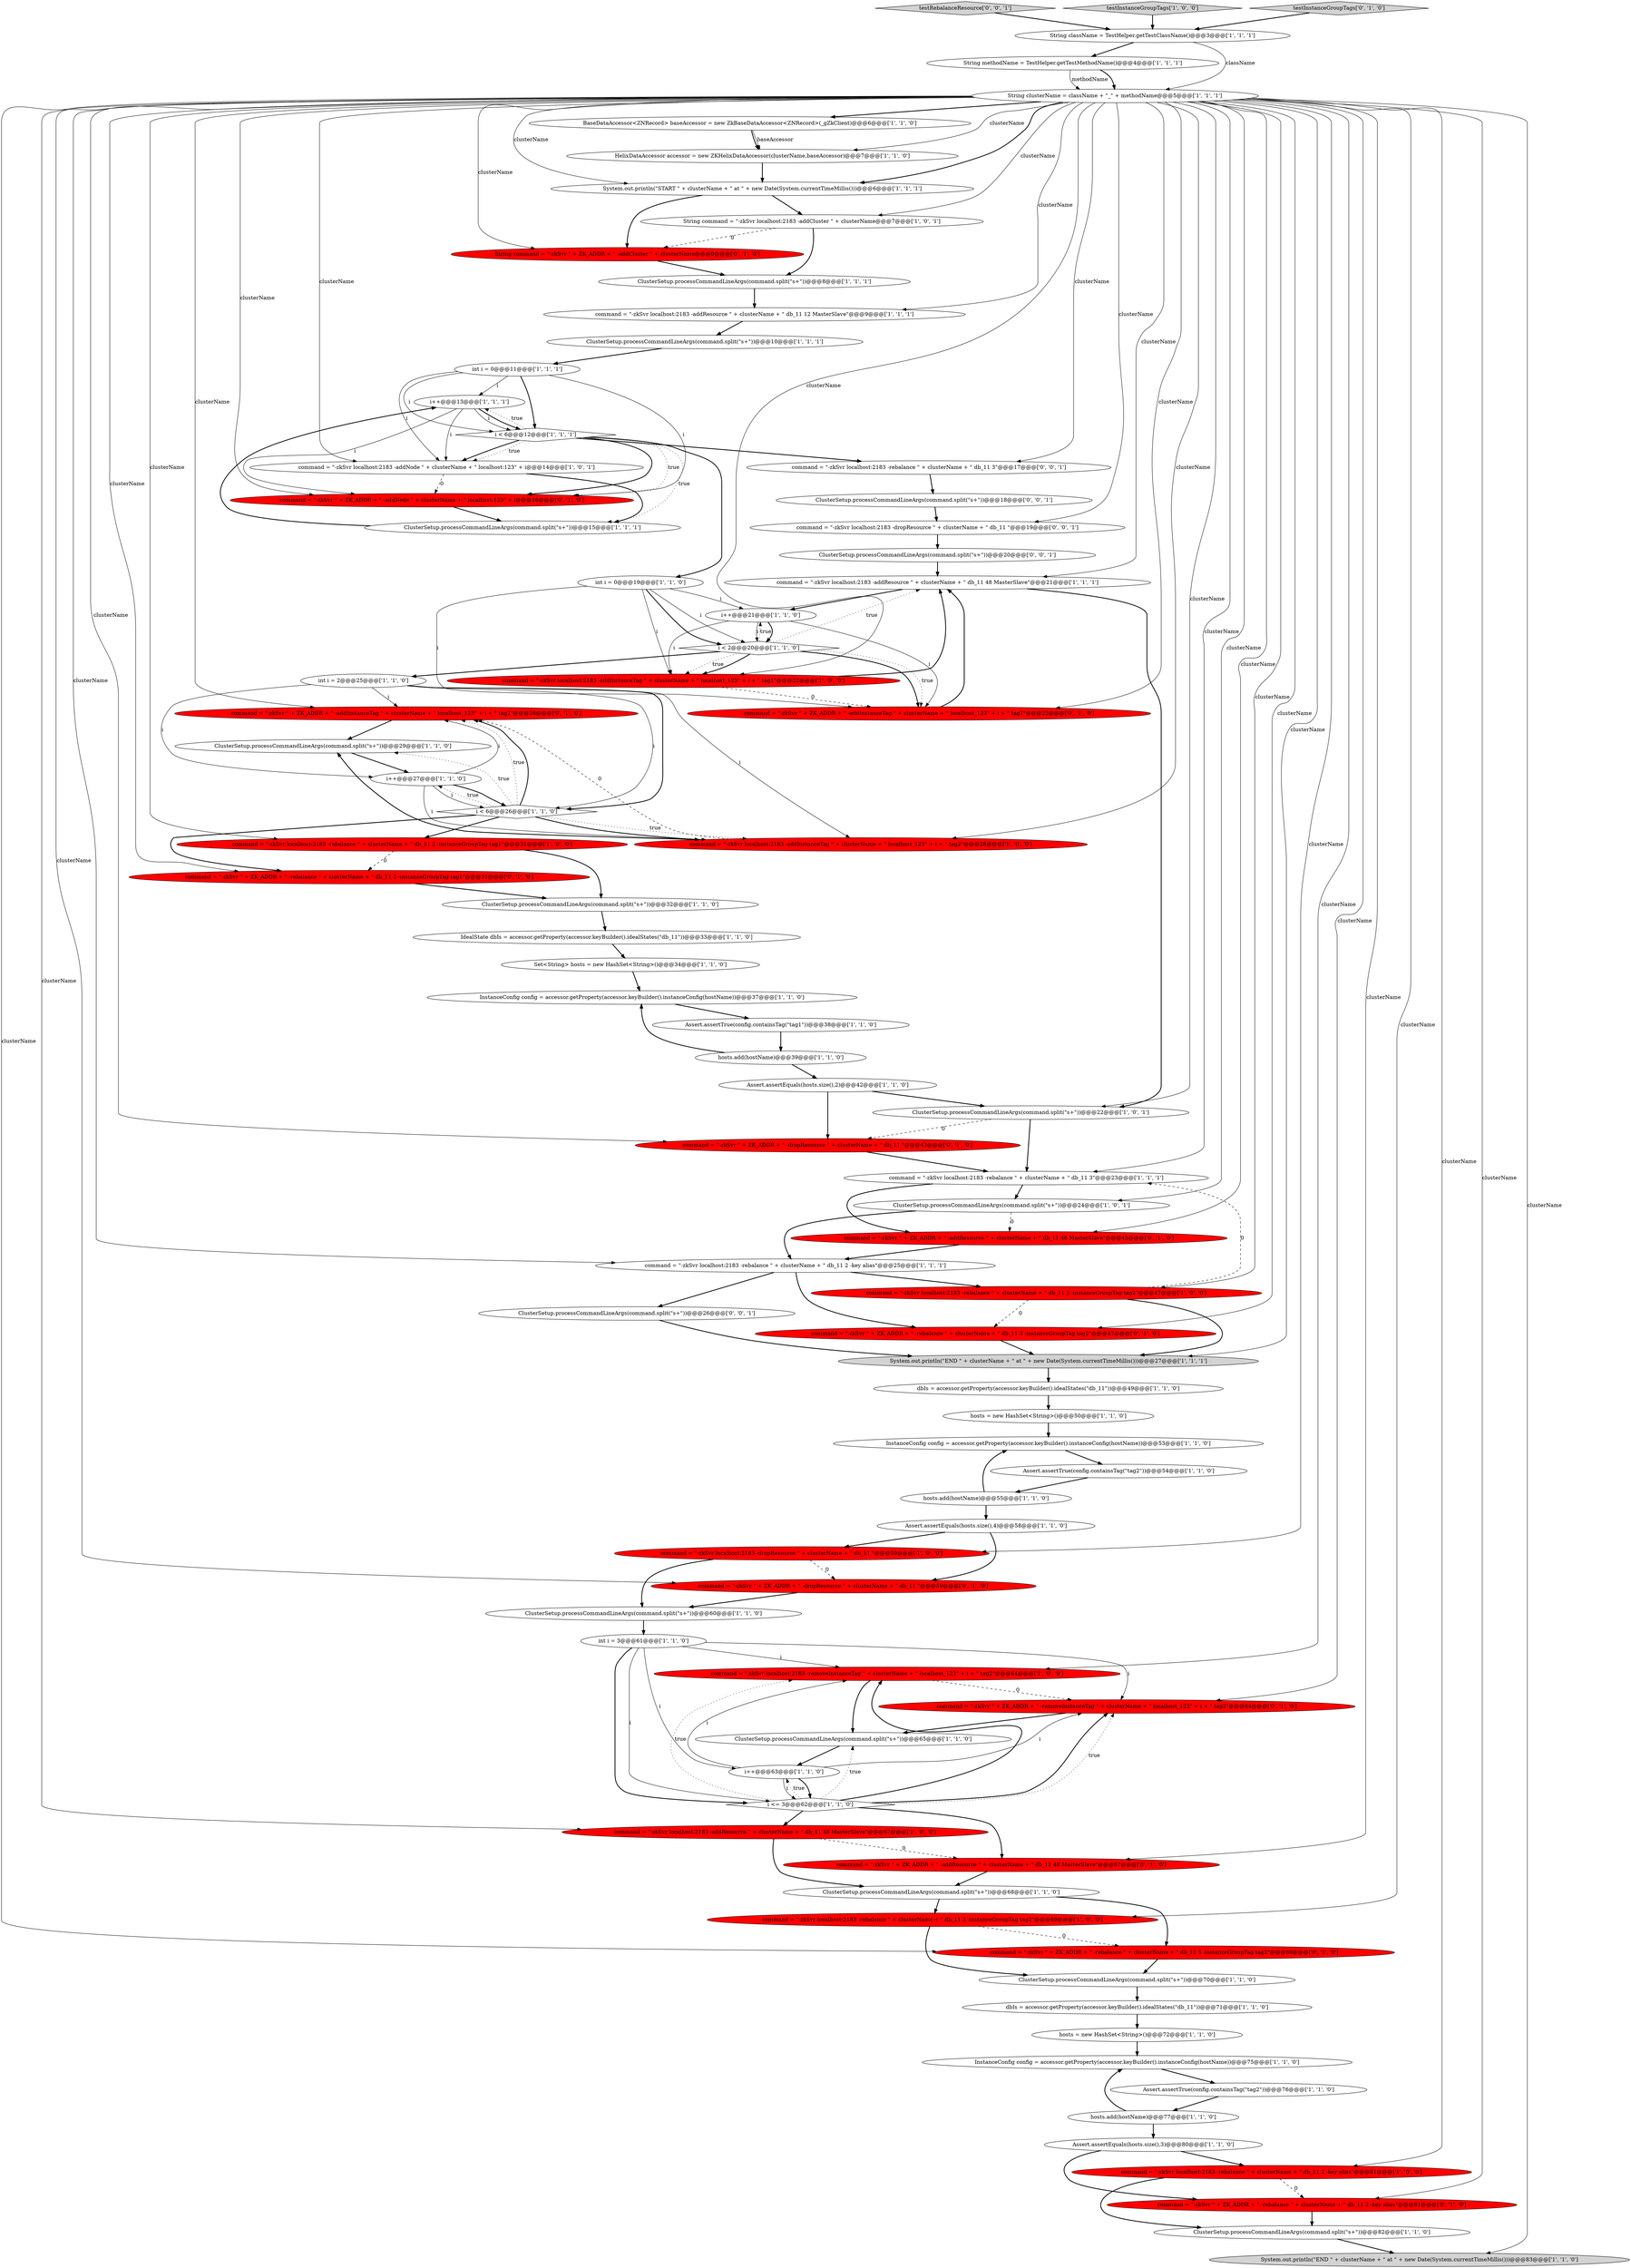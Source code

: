 digraph {
83 [style = filled, label = "testRebalanceResource['0', '0', '1']", fillcolor = lightgray, shape = diamond image = "AAA0AAABBB3BBB"];
37 [style = filled, label = "command = \"-zkSvr localhost:2183 -dropResource \" + clusterName + \" db_11 \"@@@59@@@['1', '0', '0']", fillcolor = red, shape = ellipse image = "AAA1AAABBB1BBB"];
41 [style = filled, label = "ClusterSetup.processCommandLineArgs(command.split(\"\s+\"))@@@10@@@['1', '1', '1']", fillcolor = white, shape = ellipse image = "AAA0AAABBB1BBB"];
59 [style = filled, label = "dbIs = accessor.getProperty(accessor.keyBuilder().idealStates(\"db_11\"))@@@49@@@['1', '1', '0']", fillcolor = white, shape = ellipse image = "AAA0AAABBB1BBB"];
33 [style = filled, label = "dbIs = accessor.getProperty(accessor.keyBuilder().idealStates(\"db_11\"))@@@71@@@['1', '1', '0']", fillcolor = white, shape = ellipse image = "AAA0AAABBB1BBB"];
84 [style = filled, label = "command = \"-zkSvr localhost:2183 -dropResource \" + clusterName + \" db_11 \"@@@19@@@['0', '0', '1']", fillcolor = white, shape = ellipse image = "AAA0AAABBB3BBB"];
27 [style = filled, label = "command = \"-zkSvr localhost:2183 -addResource \" + clusterName + \" db_11 12 MasterSlave\"@@@9@@@['1', '1', '1']", fillcolor = white, shape = ellipse image = "AAA0AAABBB1BBB"];
31 [style = filled, label = "command = \"-zkSvr localhost:2183 -rebalance \" + clusterName + \" db_11 2 -instanceGroupTag tag1\"@@@31@@@['1', '0', '0']", fillcolor = red, shape = ellipse image = "AAA1AAABBB1BBB"];
24 [style = filled, label = "ClusterSetup.processCommandLineArgs(command.split(\"\s+\"))@@@22@@@['1', '0', '1']", fillcolor = white, shape = ellipse image = "AAA0AAABBB1BBB"];
56 [style = filled, label = "int i = 0@@@19@@@['1', '1', '0']", fillcolor = white, shape = ellipse image = "AAA0AAABBB1BBB"];
16 [style = filled, label = "i++@@@13@@@['1', '1', '1']", fillcolor = white, shape = ellipse image = "AAA0AAABBB1BBB"];
7 [style = filled, label = "String command = \"-zkSvr localhost:2183 -addCluster \" + clusterName@@@7@@@['1', '0', '1']", fillcolor = white, shape = ellipse image = "AAA0AAABBB1BBB"];
73 [style = filled, label = "command = \"-zkSvr \" + ZK_ADDR + \" -addResource \" + clusterName + \" db_11 48 MasterSlave\"@@@45@@@['0', '1', '0']", fillcolor = red, shape = ellipse image = "AAA1AAABBB2BBB"];
32 [style = filled, label = "command = \"-zkSvr localhost:2183 -rebalance \" + clusterName + \" db_11 2 -key alias\"@@@25@@@['1', '1', '1']", fillcolor = white, shape = ellipse image = "AAA0AAABBB1BBB"];
21 [style = filled, label = "IdealState dbIs = accessor.getProperty(accessor.keyBuilder().idealStates(\"db_11\"))@@@33@@@['1', '1', '0']", fillcolor = white, shape = ellipse image = "AAA0AAABBB1BBB"];
76 [style = filled, label = "command = \"-zkSvr \" + ZK_ADDR + \" -rebalance \" + clusterName + \" db_11 3 -instanceGroupTag tag2\"@@@47@@@['0', '1', '0']", fillcolor = red, shape = ellipse image = "AAA1AAABBB2BBB"];
75 [style = filled, label = "command = \"-zkSvr \" + ZK_ADDR + \" -addInstanceTag \" + clusterName + \" localhost_123\" + i + \" tag2\"@@@28@@@['0', '1', '0']", fillcolor = red, shape = ellipse image = "AAA1AAABBB2BBB"];
6 [style = filled, label = "BaseDataAccessor<ZNRecord> baseAccessor = new ZkBaseDataAccessor<ZNRecord>(_gZkClient)@@@6@@@['1', '1', '0']", fillcolor = white, shape = ellipse image = "AAA0AAABBB1BBB"];
69 [style = filled, label = "command = \"-zkSvr \" + ZK_ADDR + \" -addInstanceTag \" + clusterName + \" localhost_123\" + i + \" tag1\"@@@22@@@['0', '1', '0']", fillcolor = red, shape = ellipse image = "AAA1AAABBB2BBB"];
67 [style = filled, label = "String command = \"-zkSvr \" + ZK_ADDR + \" -addCluster \" + clusterName@@@9@@@['0', '1', '0']", fillcolor = red, shape = ellipse image = "AAA1AAABBB2BBB"];
68 [style = filled, label = "command = \"-zkSvr \" + ZK_ADDR + \" -addResource \" + clusterName + \" db_11 48 MasterSlave\"@@@67@@@['0', '1', '0']", fillcolor = red, shape = ellipse image = "AAA1AAABBB2BBB"];
50 [style = filled, label = "command = \"-zkSvr localhost:2183 -rebalance \" + clusterName + \" db_11 2 -key alias\"@@@81@@@['1', '0', '0']", fillcolor = red, shape = ellipse image = "AAA1AAABBB1BBB"];
5 [style = filled, label = "i < 6@@@26@@@['1', '1', '0']", fillcolor = white, shape = diamond image = "AAA0AAABBB1BBB"];
42 [style = filled, label = "i++@@@21@@@['1', '1', '0']", fillcolor = white, shape = ellipse image = "AAA0AAABBB1BBB"];
45 [style = filled, label = "InstanceConfig config = accessor.getProperty(accessor.keyBuilder().instanceConfig(hostName))@@@75@@@['1', '1', '0']", fillcolor = white, shape = ellipse image = "AAA0AAABBB1BBB"];
13 [style = filled, label = "String methodName = TestHelper.getTestMethodName()@@@4@@@['1', '1', '1']", fillcolor = white, shape = ellipse image = "AAA0AAABBB1BBB"];
19 [style = filled, label = "command = \"-zkSvr localhost:2183 -rebalance \" + clusterName + \" db_11 3 -instanceGroupTag tag2\"@@@47@@@['1', '0', '0']", fillcolor = red, shape = ellipse image = "AAA1AAABBB1BBB"];
82 [style = filled, label = "command = \"-zkSvr localhost:2183 -rebalance \" + clusterName + \" db_11 3\"@@@17@@@['0', '0', '1']", fillcolor = white, shape = ellipse image = "AAA0AAABBB3BBB"];
79 [style = filled, label = "command = \"-zkSvr \" + ZK_ADDR + \" -dropResource \" + clusterName + \" db_11 \"@@@59@@@['0', '1', '0']", fillcolor = red, shape = ellipse image = "AAA1AAABBB2BBB"];
23 [style = filled, label = "Assert.assertTrue(config.containsTag(\"tag2\"))@@@54@@@['1', '1', '0']", fillcolor = white, shape = ellipse image = "AAA0AAABBB1BBB"];
54 [style = filled, label = "ClusterSetup.processCommandLineArgs(command.split(\"\s+\"))@@@29@@@['1', '1', '0']", fillcolor = white, shape = ellipse image = "AAA0AAABBB1BBB"];
25 [style = filled, label = "Assert.assertEquals(hosts.size(),2)@@@42@@@['1', '1', '0']", fillcolor = white, shape = ellipse image = "AAA0AAABBB1BBB"];
48 [style = filled, label = "int i = 2@@@25@@@['1', '1', '0']", fillcolor = white, shape = ellipse image = "AAA0AAABBB1BBB"];
72 [style = filled, label = "command = \"-zkSvr \" + ZK_ADDR + \" -rebalance \" + clusterName + \" db_11 2 -key alias\"@@@81@@@['0', '1', '0']", fillcolor = red, shape = ellipse image = "AAA1AAABBB2BBB"];
53 [style = filled, label = "String className = TestHelper.getTestClassName()@@@3@@@['1', '1', '1']", fillcolor = white, shape = ellipse image = "AAA0AAABBB1BBB"];
61 [style = filled, label = "InstanceConfig config = accessor.getProperty(accessor.keyBuilder().instanceConfig(hostName))@@@53@@@['1', '1', '0']", fillcolor = white, shape = ellipse image = "AAA0AAABBB1BBB"];
20 [style = filled, label = "hosts.add(hostName)@@@39@@@['1', '1', '0']", fillcolor = white, shape = ellipse image = "AAA0AAABBB1BBB"];
28 [style = filled, label = "InstanceConfig config = accessor.getProperty(accessor.keyBuilder().instanceConfig(hostName))@@@37@@@['1', '1', '0']", fillcolor = white, shape = ellipse image = "AAA0AAABBB1BBB"];
49 [style = filled, label = "hosts = new HashSet<String>()@@@72@@@['1', '1', '0']", fillcolor = white, shape = ellipse image = "AAA0AAABBB1BBB"];
47 [style = filled, label = "Set<String> hosts = new HashSet<String>()@@@34@@@['1', '1', '0']", fillcolor = white, shape = ellipse image = "AAA0AAABBB1BBB"];
40 [style = filled, label = "String clusterName = className + \"_\" + methodName@@@5@@@['1', '1', '1']", fillcolor = white, shape = ellipse image = "AAA0AAABBB1BBB"];
71 [style = filled, label = "command = \"-zkSvr \" + ZK_ADDR + \" -addNode \" + clusterName + \" localhost:123\" + i@@@16@@@['0', '1', '0']", fillcolor = red, shape = ellipse image = "AAA1AAABBB2BBB"];
10 [style = filled, label = "Assert.assertEquals(hosts.size(),3)@@@80@@@['1', '1', '0']", fillcolor = white, shape = ellipse image = "AAA0AAABBB1BBB"];
78 [style = filled, label = "command = \"-zkSvr \" + ZK_ADDR + \" -dropResource \" + clusterName + \" db_11 \"@@@43@@@['0', '1', '0']", fillcolor = red, shape = ellipse image = "AAA1AAABBB2BBB"];
52 [style = filled, label = "System.out.println(\"END \" + clusterName + \" at \" + new Date(System.currentTimeMillis()))@@@27@@@['1', '1', '1']", fillcolor = lightgray, shape = ellipse image = "AAA0AAABBB1BBB"];
8 [style = filled, label = "Assert.assertTrue(config.containsTag(\"tag2\"))@@@76@@@['1', '1', '0']", fillcolor = white, shape = ellipse image = "AAA0AAABBB1BBB"];
35 [style = filled, label = "command = \"-zkSvr localhost:2183 -rebalance \" + clusterName + \" db_11 3 -instanceGroupTag tag2\"@@@69@@@['1', '0', '0']", fillcolor = red, shape = ellipse image = "AAA1AAABBB1BBB"];
36 [style = filled, label = "testInstanceGroupTags['1', '0', '0']", fillcolor = lightgray, shape = diamond image = "AAA0AAABBB1BBB"];
17 [style = filled, label = "command = \"-zkSvr localhost:2183 -removeInstanceTag \" + clusterName + \" localhost_123\" + i + \" tag2\"@@@64@@@['1', '0', '0']", fillcolor = red, shape = ellipse image = "AAA1AAABBB1BBB"];
74 [style = filled, label = "command = \"-zkSvr \" + ZK_ADDR + \" -rebalance \" + clusterName + \" db_11 3 -instanceGroupTag tag2\"@@@69@@@['0', '1', '0']", fillcolor = red, shape = ellipse image = "AAA1AAABBB2BBB"];
63 [style = filled, label = "int i = 3@@@61@@@['1', '1', '0']", fillcolor = white, shape = ellipse image = "AAA0AAABBB1BBB"];
58 [style = filled, label = "ClusterSetup.processCommandLineArgs(command.split(\"\s+\"))@@@8@@@['1', '1', '1']", fillcolor = white, shape = ellipse image = "AAA0AAABBB1BBB"];
12 [style = filled, label = "hosts = new HashSet<String>()@@@50@@@['1', '1', '0']", fillcolor = white, shape = ellipse image = "AAA0AAABBB1BBB"];
22 [style = filled, label = "ClusterSetup.processCommandLineArgs(command.split(\"\s+\"))@@@24@@@['1', '0', '1']", fillcolor = white, shape = ellipse image = "AAA0AAABBB1BBB"];
34 [style = filled, label = "command = \"-zkSvr localhost:2183 -addNode \" + clusterName + \" localhost:123\" + i@@@14@@@['1', '0', '1']", fillcolor = white, shape = ellipse image = "AAA0AAABBB1BBB"];
65 [style = filled, label = "ClusterSetup.processCommandLineArgs(command.split(\"\s+\"))@@@68@@@['1', '1', '0']", fillcolor = white, shape = ellipse image = "AAA0AAABBB1BBB"];
62 [style = filled, label = "System.out.println(\"START \" + clusterName + \" at \" + new Date(System.currentTimeMillis()))@@@6@@@['1', '1', '1']", fillcolor = white, shape = ellipse image = "AAA0AAABBB1BBB"];
15 [style = filled, label = "HelixDataAccessor accessor = new ZKHelixDataAccessor(clusterName,baseAccessor)@@@7@@@['1', '1', '0']", fillcolor = white, shape = ellipse image = "AAA0AAABBB1BBB"];
51 [style = filled, label = "System.out.println(\"END \" + clusterName + \" at \" + new Date(System.currentTimeMillis()))@@@83@@@['1', '1', '0']", fillcolor = lightgray, shape = ellipse image = "AAA0AAABBB1BBB"];
3 [style = filled, label = "i < 6@@@12@@@['1', '1', '1']", fillcolor = white, shape = diamond image = "AAA0AAABBB1BBB"];
85 [style = filled, label = "ClusterSetup.processCommandLineArgs(command.split(\"\s+\"))@@@18@@@['0', '0', '1']", fillcolor = white, shape = ellipse image = "AAA0AAABBB3BBB"];
4 [style = filled, label = "i++@@@27@@@['1', '1', '0']", fillcolor = white, shape = ellipse image = "AAA0AAABBB1BBB"];
66 [style = filled, label = "testInstanceGroupTags['0', '1', '0']", fillcolor = lightgray, shape = diamond image = "AAA0AAABBB2BBB"];
55 [style = filled, label = "Assert.assertTrue(config.containsTag(\"tag1\"))@@@38@@@['1', '1', '0']", fillcolor = white, shape = ellipse image = "AAA0AAABBB1BBB"];
0 [style = filled, label = "i < 2@@@20@@@['1', '1', '0']", fillcolor = white, shape = diamond image = "AAA0AAABBB1BBB"];
77 [style = filled, label = "command = \"-zkSvr \" + ZK_ADDR + \" -rebalance \" + clusterName + \" db_11 2 -instanceGroupTag tag1\"@@@31@@@['0', '1', '0']", fillcolor = red, shape = ellipse image = "AAA1AAABBB2BBB"];
39 [style = filled, label = "hosts.add(hostName)@@@55@@@['1', '1', '0']", fillcolor = white, shape = ellipse image = "AAA0AAABBB1BBB"];
46 [style = filled, label = "ClusterSetup.processCommandLineArgs(command.split(\"\s+\"))@@@82@@@['1', '1', '0']", fillcolor = white, shape = ellipse image = "AAA0AAABBB1BBB"];
70 [style = filled, label = "command = \"-zkSvr \" + ZK_ADDR + \" -removeInstanceTag \" + clusterName + \" localhost_123\" + i + \" tag2\"@@@64@@@['0', '1', '0']", fillcolor = red, shape = ellipse image = "AAA1AAABBB2BBB"];
1 [style = filled, label = "ClusterSetup.processCommandLineArgs(command.split(\"\s+\"))@@@60@@@['1', '1', '0']", fillcolor = white, shape = ellipse image = "AAA0AAABBB1BBB"];
60 [style = filled, label = "ClusterSetup.processCommandLineArgs(command.split(\"\s+\"))@@@32@@@['1', '1', '0']", fillcolor = white, shape = ellipse image = "AAA0AAABBB1BBB"];
44 [style = filled, label = "command = \"-zkSvr localhost:2183 -addInstanceTag \" + clusterName + \" localhost_123\" + i + \" tag1\"@@@22@@@['1', '0', '0']", fillcolor = red, shape = ellipse image = "AAA1AAABBB1BBB"];
26 [style = filled, label = "command = \"-zkSvr localhost:2183 -addResource \" + clusterName + \" db_11 48 MasterSlave\"@@@21@@@['1', '1', '1']", fillcolor = white, shape = ellipse image = "AAA0AAABBB1BBB"];
57 [style = filled, label = "hosts.add(hostName)@@@77@@@['1', '1', '0']", fillcolor = white, shape = ellipse image = "AAA0AAABBB1BBB"];
30 [style = filled, label = "ClusterSetup.processCommandLineArgs(command.split(\"\s+\"))@@@70@@@['1', '1', '0']", fillcolor = white, shape = ellipse image = "AAA0AAABBB1BBB"];
64 [style = filled, label = "i++@@@63@@@['1', '1', '0']", fillcolor = white, shape = ellipse image = "AAA0AAABBB1BBB"];
9 [style = filled, label = "int i = 0@@@11@@@['1', '1', '1']", fillcolor = white, shape = ellipse image = "AAA0AAABBB1BBB"];
2 [style = filled, label = "Assert.assertEquals(hosts.size(),4)@@@58@@@['1', '1', '0']", fillcolor = white, shape = ellipse image = "AAA0AAABBB1BBB"];
81 [style = filled, label = "ClusterSetup.processCommandLineArgs(command.split(\"\s+\"))@@@20@@@['0', '0', '1']", fillcolor = white, shape = ellipse image = "AAA0AAABBB3BBB"];
18 [style = filled, label = "command = \"-zkSvr localhost:2183 -addResource \" + clusterName + \" db_11 48 MasterSlave\"@@@67@@@['1', '0', '0']", fillcolor = red, shape = ellipse image = "AAA1AAABBB1BBB"];
29 [style = filled, label = "command = \"-zkSvr localhost:2183 -addInstanceTag \" + clusterName + \" localhost_123\" + i + \" tag2\"@@@28@@@['1', '0', '0']", fillcolor = red, shape = ellipse image = "AAA1AAABBB1BBB"];
38 [style = filled, label = "command = \"-zkSvr localhost:2183 -rebalance \" + clusterName + \" db_11 3\"@@@23@@@['1', '1', '1']", fillcolor = white, shape = ellipse image = "AAA0AAABBB1BBB"];
80 [style = filled, label = "ClusterSetup.processCommandLineArgs(command.split(\"\s+\"))@@@26@@@['0', '0', '1']", fillcolor = white, shape = ellipse image = "AAA0AAABBB3BBB"];
14 [style = filled, label = "i <= 3@@@62@@@['1', '1', '0']", fillcolor = white, shape = diamond image = "AAA0AAABBB1BBB"];
43 [style = filled, label = "ClusterSetup.processCommandLineArgs(command.split(\"\s+\"))@@@65@@@['1', '1', '0']", fillcolor = white, shape = ellipse image = "AAA0AAABBB1BBB"];
11 [style = filled, label = "ClusterSetup.processCommandLineArgs(command.split(\"\s+\"))@@@15@@@['1', '1', '1']", fillcolor = white, shape = ellipse image = "AAA0AAABBB1BBB"];
22->73 [style = dashed, label="0"];
79->1 [style = bold, label=""];
71->11 [style = bold, label=""];
40->6 [style = bold, label=""];
40->38 [style = solid, label="clusterName"];
40->72 [style = solid, label="clusterName"];
40->18 [style = solid, label="clusterName"];
36->53 [style = bold, label=""];
76->52 [style = bold, label=""];
39->61 [style = bold, label=""];
4->29 [style = solid, label="i"];
81->26 [style = bold, label=""];
10->72 [style = bold, label=""];
40->52 [style = solid, label="clusterName"];
41->9 [style = bold, label=""];
14->17 [style = bold, label=""];
40->34 [style = solid, label="clusterName"];
64->70 [style = solid, label="i"];
82->85 [style = bold, label=""];
52->59 [style = bold, label=""];
42->69 [style = solid, label="i"];
38->73 [style = bold, label=""];
9->71 [style = solid, label="i"];
3->34 [style = dotted, label="true"];
62->67 [style = bold, label=""];
59->12 [style = bold, label=""];
3->34 [style = bold, label=""];
40->37 [style = solid, label="clusterName"];
16->3 [style = solid, label="i"];
46->51 [style = bold, label=""];
70->43 [style = bold, label=""];
16->71 [style = solid, label="i"];
19->38 [style = dashed, label="0"];
40->51 [style = solid, label="clusterName"];
19->76 [style = dashed, label="0"];
62->7 [style = bold, label=""];
40->32 [style = solid, label="clusterName"];
31->60 [style = bold, label=""];
74->30 [style = bold, label=""];
77->60 [style = bold, label=""];
69->26 [style = bold, label=""];
63->70 [style = solid, label="i"];
16->34 [style = solid, label="i"];
5->29 [style = dotted, label="true"];
67->58 [style = bold, label=""];
85->84 [style = bold, label=""];
8->57 [style = bold, label=""];
28->55 [style = bold, label=""];
3->16 [style = dotted, label="true"];
56->69 [style = solid, label="i"];
10->50 [style = bold, label=""];
40->75 [style = solid, label="clusterName"];
16->3 [style = bold, label=""];
11->16 [style = bold, label=""];
5->29 [style = bold, label=""];
26->42 [style = bold, label=""];
40->62 [style = bold, label=""];
0->44 [style = dotted, label="true"];
3->71 [style = dotted, label="true"];
60->21 [style = bold, label=""];
65->74 [style = bold, label=""];
78->38 [style = bold, label=""];
40->69 [style = solid, label="clusterName"];
37->1 [style = bold, label=""];
47->28 [style = bold, label=""];
40->7 [style = solid, label="clusterName"];
48->29 [style = solid, label="i"];
40->22 [style = solid, label="clusterName"];
22->32 [style = bold, label=""];
40->27 [style = solid, label="clusterName"];
0->42 [style = dotted, label="true"];
24->38 [style = bold, label=""];
13->40 [style = bold, label=""];
9->16 [style = solid, label="i"];
34->71 [style = dashed, label="0"];
57->45 [style = bold, label=""];
26->24 [style = bold, label=""];
20->25 [style = bold, label=""];
40->35 [style = solid, label="clusterName"];
5->4 [style = dotted, label="true"];
24->78 [style = dashed, label="0"];
50->72 [style = dashed, label="0"];
32->80 [style = bold, label=""];
25->24 [style = bold, label=""];
37->79 [style = dashed, label="0"];
40->67 [style = solid, label="clusterName"];
40->74 [style = solid, label="clusterName"];
40->68 [style = solid, label="clusterName"];
3->71 [style = bold, label=""];
40->26 [style = solid, label="clusterName"];
40->76 [style = solid, label="clusterName"];
44->69 [style = dashed, label="0"];
0->48 [style = bold, label=""];
14->18 [style = bold, label=""];
40->19 [style = solid, label="clusterName"];
0->44 [style = bold, label=""];
48->5 [style = bold, label=""];
18->65 [style = bold, label=""];
25->78 [style = bold, label=""];
64->14 [style = bold, label=""];
48->4 [style = solid, label="i"];
40->77 [style = solid, label="clusterName"];
0->26 [style = dotted, label="true"];
14->64 [style = dotted, label="true"];
29->75 [style = dashed, label="0"];
1->63 [style = bold, label=""];
40->73 [style = solid, label="clusterName"];
40->50 [style = solid, label="clusterName"];
40->17 [style = solid, label="clusterName"];
63->14 [style = bold, label=""];
4->75 [style = solid, label="i"];
80->52 [style = bold, label=""];
40->82 [style = solid, label="clusterName"];
5->75 [style = dotted, label="true"];
17->70 [style = dashed, label="0"];
21->47 [style = bold, label=""];
49->45 [style = bold, label=""];
14->68 [style = bold, label=""];
63->64 [style = solid, label="i"];
30->33 [style = bold, label=""];
56->42 [style = solid, label="i"];
68->65 [style = bold, label=""];
65->35 [style = bold, label=""];
48->5 [style = solid, label="i"];
2->79 [style = bold, label=""];
40->78 [style = solid, label="clusterName"];
32->19 [style = bold, label=""];
4->5 [style = solid, label="i"];
29->54 [style = bold, label=""];
73->32 [style = bold, label=""];
42->0 [style = bold, label=""];
6->15 [style = bold, label=""];
40->31 [style = solid, label="clusterName"];
17->43 [style = bold, label=""];
14->17 [style = dotted, label="true"];
7->67 [style = dashed, label="0"];
40->70 [style = solid, label="clusterName"];
83->53 [style = bold, label=""];
40->29 [style = solid, label="clusterName"];
61->23 [style = bold, label=""];
39->2 [style = bold, label=""];
45->8 [style = bold, label=""];
13->40 [style = solid, label="methodName"];
63->17 [style = solid, label="i"];
23->39 [style = bold, label=""];
0->69 [style = bold, label=""];
9->3 [style = bold, label=""];
63->14 [style = solid, label="i"];
6->15 [style = solid, label="baseAccessor"];
53->40 [style = solid, label="className"];
33->49 [style = bold, label=""];
35->30 [style = bold, label=""];
4->5 [style = bold, label=""];
75->54 [style = bold, label=""];
40->84 [style = solid, label="clusterName"];
53->13 [style = bold, label=""];
3->11 [style = dotted, label="true"];
35->74 [style = dashed, label="0"];
40->44 [style = solid, label="clusterName"];
9->34 [style = solid, label="i"];
43->64 [style = bold, label=""];
3->82 [style = bold, label=""];
5->75 [style = bold, label=""];
58->27 [style = bold, label=""];
48->75 [style = solid, label="i"];
7->58 [style = bold, label=""];
64->14 [style = solid, label="i"];
55->20 [style = bold, label=""];
14->70 [style = bold, label=""];
72->46 [style = bold, label=""];
66->53 [style = bold, label=""];
50->46 [style = bold, label=""];
5->77 [style = bold, label=""];
40->15 [style = solid, label="clusterName"];
20->28 [style = bold, label=""];
32->76 [style = bold, label=""];
64->17 [style = solid, label="i"];
56->0 [style = bold, label=""];
15->62 [style = bold, label=""];
14->43 [style = dotted, label="true"];
18->68 [style = dashed, label="0"];
0->69 [style = dotted, label="true"];
54->4 [style = bold, label=""];
34->11 [style = bold, label=""];
40->71 [style = solid, label="clusterName"];
12->61 [style = bold, label=""];
42->44 [style = solid, label="i"];
56->0 [style = solid, label="i"];
5->31 [style = bold, label=""];
44->26 [style = bold, label=""];
42->0 [style = solid, label="i"];
27->41 [style = bold, label=""];
5->54 [style = dotted, label="true"];
9->3 [style = solid, label="i"];
84->81 [style = bold, label=""];
40->24 [style = solid, label="clusterName"];
2->37 [style = bold, label=""];
38->22 [style = bold, label=""];
57->10 [style = bold, label=""];
40->62 [style = solid, label="clusterName"];
31->77 [style = dashed, label="0"];
56->44 [style = solid, label="i"];
19->52 [style = bold, label=""];
40->79 [style = solid, label="clusterName"];
3->56 [style = bold, label=""];
14->70 [style = dotted, label="true"];
}
